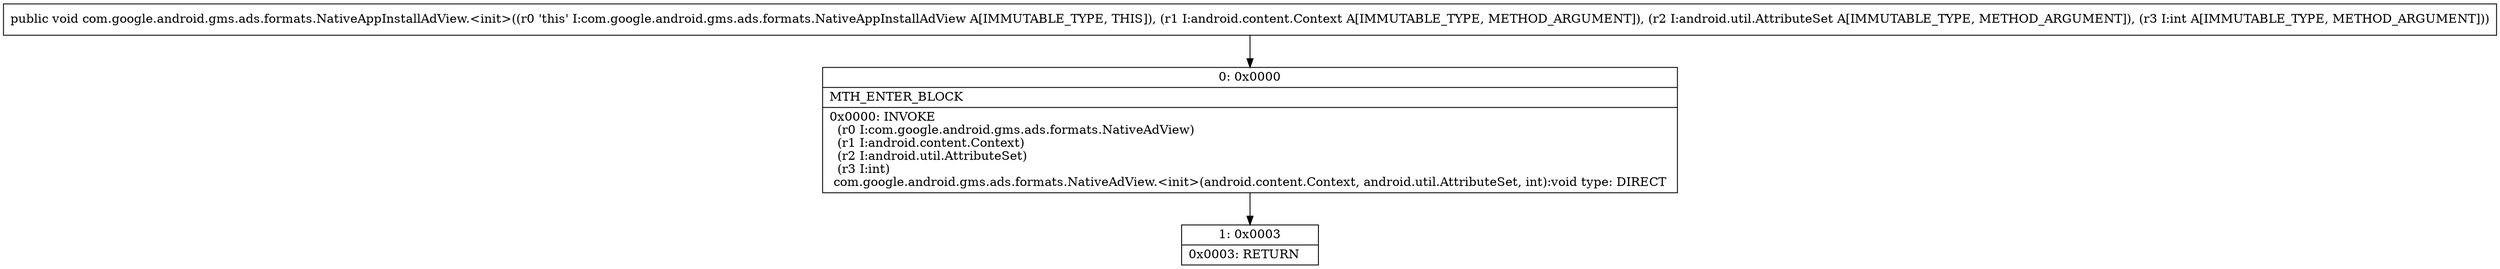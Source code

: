 digraph "CFG forcom.google.android.gms.ads.formats.NativeAppInstallAdView.\<init\>(Landroid\/content\/Context;Landroid\/util\/AttributeSet;I)V" {
Node_0 [shape=record,label="{0\:\ 0x0000|MTH_ENTER_BLOCK\l|0x0000: INVOKE  \l  (r0 I:com.google.android.gms.ads.formats.NativeAdView)\l  (r1 I:android.content.Context)\l  (r2 I:android.util.AttributeSet)\l  (r3 I:int)\l com.google.android.gms.ads.formats.NativeAdView.\<init\>(android.content.Context, android.util.AttributeSet, int):void type: DIRECT \l}"];
Node_1 [shape=record,label="{1\:\ 0x0003|0x0003: RETURN   \l}"];
MethodNode[shape=record,label="{public void com.google.android.gms.ads.formats.NativeAppInstallAdView.\<init\>((r0 'this' I:com.google.android.gms.ads.formats.NativeAppInstallAdView A[IMMUTABLE_TYPE, THIS]), (r1 I:android.content.Context A[IMMUTABLE_TYPE, METHOD_ARGUMENT]), (r2 I:android.util.AttributeSet A[IMMUTABLE_TYPE, METHOD_ARGUMENT]), (r3 I:int A[IMMUTABLE_TYPE, METHOD_ARGUMENT])) }"];
MethodNode -> Node_0;
Node_0 -> Node_1;
}

